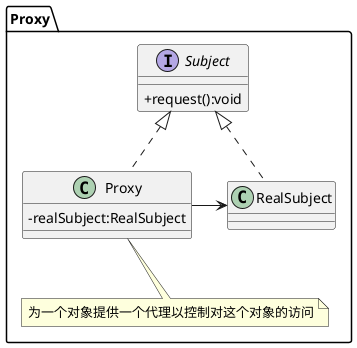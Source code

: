 @startuml
skinparam classAttributeIconSize 0
package Proxy{
    interface Subject{
        +request():void
    }
    class RealSubject implements Subject
    class Proxy
    note bottom:为一个对象提供一个代理以控制对这个对象的访问
    class Proxy implements Subject{
        -realSubject:RealSubject
    }
    Proxy ->RealSubject

}
@enduml